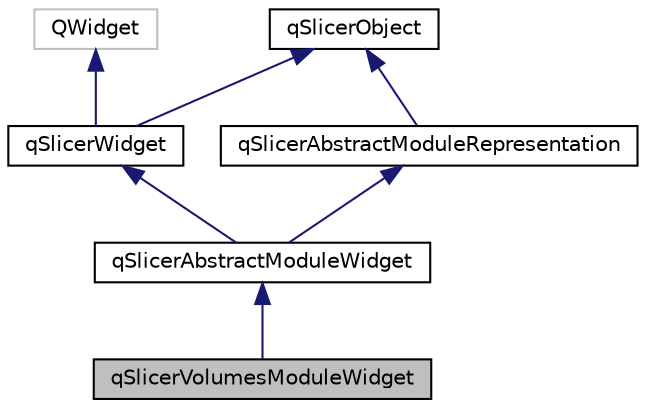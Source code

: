 digraph "qSlicerVolumesModuleWidget"
{
  bgcolor="transparent";
  edge [fontname="Helvetica",fontsize="10",labelfontname="Helvetica",labelfontsize="10"];
  node [fontname="Helvetica",fontsize="10",shape=record];
  Node6 [label="qSlicerVolumesModuleWidget",height=0.2,width=0.4,color="black", fillcolor="grey75", style="filled", fontcolor="black"];
  Node7 -> Node6 [dir="back",color="midnightblue",fontsize="10",style="solid",fontname="Helvetica"];
  Node7 [label="qSlicerAbstractModuleWidget",height=0.2,width=0.4,color="black",URL="$classqSlicerAbstractModuleWidget.html"];
  Node8 -> Node7 [dir="back",color="midnightblue",fontsize="10",style="solid",fontname="Helvetica"];
  Node8 [label="qSlicerWidget",height=0.2,width=0.4,color="black",URL="$classqSlicerWidget.html"];
  Node9 -> Node8 [dir="back",color="midnightblue",fontsize="10",style="solid",fontname="Helvetica"];
  Node9 [label="QWidget",height=0.2,width=0.4,color="grey75"];
  Node10 -> Node8 [dir="back",color="midnightblue",fontsize="10",style="solid",fontname="Helvetica"];
  Node10 [label="qSlicerObject",height=0.2,width=0.4,color="black",URL="$classqSlicerObject.html"];
  Node11 -> Node7 [dir="back",color="midnightblue",fontsize="10",style="solid",fontname="Helvetica"];
  Node11 [label="qSlicerAbstractModuleRepresentation",height=0.2,width=0.4,color="black",URL="$classqSlicerAbstractModuleRepresentation.html"];
  Node10 -> Node11 [dir="back",color="midnightblue",fontsize="10",style="solid",fontname="Helvetica"];
}
